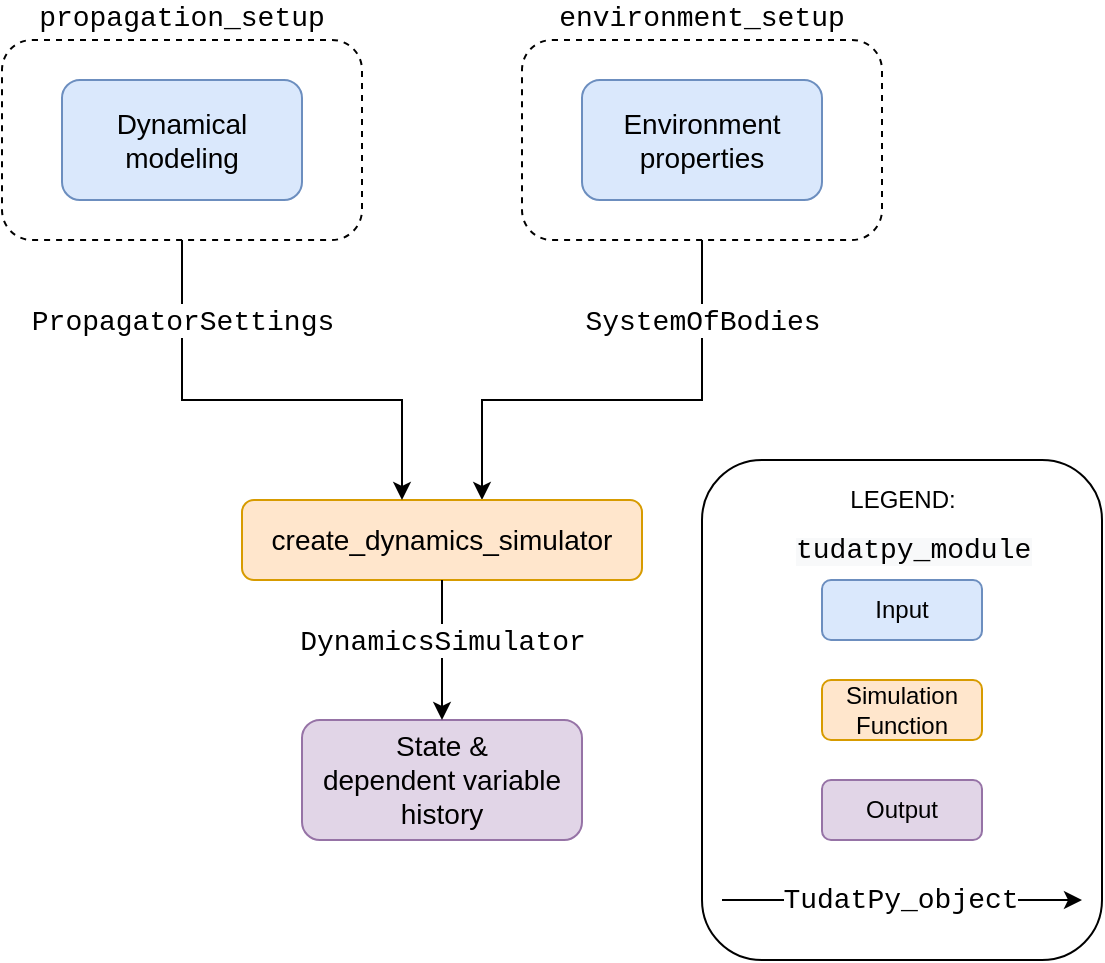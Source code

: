<mxfile version="20.5.3" type="device"><diagram id="aToEdywbOcdsvHlXWydX" name="Page-1"><mxGraphModel dx="658" dy="911" grid="1" gridSize="10" guides="1" tooltips="1" connect="1" arrows="1" fold="1" page="1" pageScale="1" pageWidth="1100" pageHeight="850" math="0" shadow="0"><root><mxCell id="0"/><mxCell id="1" parent="0"/><mxCell id="fg3os2HvMGCQi0eSSCYI-23" value="&lt;font style=&quot;font-size: 14px&quot; face=&quot;Courier New&quot;&gt;environment_setup&lt;/font&gt;" style="rounded=1;whiteSpace=wrap;html=1;dashed=1;labelPosition=center;verticalLabelPosition=top;align=center;verticalAlign=bottom;" parent="1" vertex="1"><mxGeometry x="740" y="260" width="180" height="100" as="geometry"/></mxCell><mxCell id="fg3os2HvMGCQi0eSSCYI-22" value="&lt;div&gt;&lt;font style=&quot;font-size: 14px&quot; face=&quot;Courier New&quot;&gt;propagation_setup&lt;/font&gt;&lt;/div&gt;" style="rounded=1;whiteSpace=wrap;html=1;dashed=1;labelPosition=center;verticalLabelPosition=top;align=center;verticalAlign=bottom;" parent="1" vertex="1"><mxGeometry x="480" y="260" width="180" height="100" as="geometry"/></mxCell><mxCell id="fg3os2HvMGCQi0eSSCYI-17" value="" style="rounded=1;whiteSpace=wrap;html=1;labelPosition=left;verticalLabelPosition=top;align=right;verticalAlign=bottom;" parent="1" vertex="1"><mxGeometry x="830" y="470" width="200" height="250" as="geometry"/></mxCell><mxCell id="fg3os2HvMGCQi0eSSCYI-5" style="edgeStyle=orthogonalEdgeStyle;rounded=0;orthogonalLoop=1;jettySize=auto;html=1;entryX=0.6;entryY=0;entryDx=0;entryDy=0;entryPerimeter=0;" parent="1" target="fg3os2HvMGCQi0eSSCYI-2" edge="1"><mxGeometry relative="1" as="geometry"><mxPoint x="830" y="360" as="sourcePoint"/><Array as="points"><mxPoint x="830" y="360"/><mxPoint x="830" y="440"/><mxPoint x="720" y="440"/></Array><mxPoint x="720" y="480" as="targetPoint"/></mxGeometry></mxCell><mxCell id="fg3os2HvMGCQi0eSSCYI-8" value="&lt;font face=&quot;Courier New&quot; style=&quot;font-size: 14px;&quot;&gt;SystemOfBodies&lt;/font&gt;" style="edgeLabel;html=1;align=center;verticalAlign=middle;resizable=0;points=[];labelBorderColor=none;fontSize=14;" parent="fg3os2HvMGCQi0eSSCYI-5" vertex="1" connectable="0"><mxGeometry x="-0.144" y="1" relative="1" as="geometry"><mxPoint x="22" y="-41" as="offset"/></mxGeometry></mxCell><mxCell id="fg3os2HvMGCQi0eSSCYI-1" value="&lt;font style=&quot;font-size: 14px&quot;&gt;Environment&lt;br&gt;properties&lt;/font&gt;" style="rounded=1;whiteSpace=wrap;html=1;fillColor=#dae8fc;strokeColor=#6c8ebf;" parent="1" vertex="1"><mxGeometry x="770" y="280" width="120" height="60" as="geometry"/></mxCell><mxCell id="fg3os2HvMGCQi0eSSCYI-2" value="&lt;div&gt;&lt;font style=&quot;font-size: 14px;&quot;&gt;create&lt;/font&gt;&lt;font style=&quot;font-size: 14px;&quot;&gt;_dynamics_simulator&lt;/font&gt;&lt;/div&gt;" style="rounded=1;whiteSpace=wrap;html=1;fillColor=#ffe6cc;strokeColor=#d79b00;" parent="1" vertex="1"><mxGeometry x="600" y="490" width="200" height="40" as="geometry"/></mxCell><mxCell id="fg3os2HvMGCQi0eSSCYI-6" style="edgeStyle=orthogonalEdgeStyle;rounded=0;orthogonalLoop=1;jettySize=auto;html=1;exitX=0.5;exitY=1;exitDx=0;exitDy=0;" parent="1" source="fg3os2HvMGCQi0eSSCYI-22" target="fg3os2HvMGCQi0eSSCYI-2" edge="1"><mxGeometry relative="1" as="geometry"><mxPoint x="460" y="510" as="sourcePoint"/><Array as="points"><mxPoint x="570" y="440"/><mxPoint x="680" y="440"/></Array></mxGeometry></mxCell><mxCell id="fg3os2HvMGCQi0eSSCYI-9" value="&lt;font face=&quot;Courier New&quot; style=&quot;font-size: 14px;&quot;&gt;PropagatorSettings&lt;/font&gt;" style="edgeLabel;html=1;align=center;verticalAlign=middle;resizable=0;points=[];fontSize=14;" parent="fg3os2HvMGCQi0eSSCYI-6" vertex="1" connectable="0"><mxGeometry x="0.314" y="-1" relative="1" as="geometry"><mxPoint x="-78" y="-41" as="offset"/></mxGeometry></mxCell><mxCell id="fg3os2HvMGCQi0eSSCYI-4" value="&lt;font style=&quot;font-size: 14px&quot;&gt;Dynamical&lt;br&gt;modeling&lt;/font&gt;" style="rounded=1;whiteSpace=wrap;html=1;fillColor=#dae8fc;strokeColor=#6c8ebf;" parent="1" vertex="1"><mxGeometry x="510" y="280" width="120" height="60" as="geometry"/></mxCell><mxCell id="fg3os2HvMGCQi0eSSCYI-12" value="&lt;font style=&quot;font-size: 14px&quot;&gt;State &amp;amp;&lt;br&gt;dependent variable&lt;br&gt;history&lt;br&gt;&lt;/font&gt;" style="rounded=1;whiteSpace=wrap;html=1;fillColor=#e1d5e7;strokeColor=#9673a6;" parent="1" vertex="1"><mxGeometry x="630" y="600" width="140" height="60" as="geometry"/></mxCell><mxCell id="fg3os2HvMGCQi0eSSCYI-16" value="Input" style="rounded=1;whiteSpace=wrap;html=1;fillColor=#dae8fc;strokeColor=#6c8ebf;" parent="1" vertex="1"><mxGeometry x="890" y="530" width="80" height="30" as="geometry"/></mxCell><mxCell id="fg3os2HvMGCQi0eSSCYI-18" value="LEGEND:" style="text;html=1;align=center;verticalAlign=middle;resizable=0;points=[];autosize=1;strokeColor=none;fillColor=none;" parent="1" vertex="1"><mxGeometry x="895" y="480" width="70" height="20" as="geometry"/></mxCell><mxCell id="fg3os2HvMGCQi0eSSCYI-20" value="Output" style="rounded=1;whiteSpace=wrap;html=1;fillColor=#e1d5e7;strokeColor=#9673a6;" parent="1" vertex="1"><mxGeometry x="890" y="630" width="80" height="30" as="geometry"/></mxCell><mxCell id="fg3os2HvMGCQi0eSSCYI-21" value="Simulation Function" style="rounded=1;whiteSpace=wrap;html=1;fillColor=#ffe6cc;strokeColor=#d79b00;" parent="1" vertex="1"><mxGeometry x="890" y="580" width="80" height="30" as="geometry"/></mxCell><mxCell id="5Y4KQQmchj4LhHJbilWB-5" value="&lt;font face=&quot;Courier New&quot; style=&quot;font-size: 14px&quot;&gt;TudatPy_object&lt;/font&gt;" style="edgeStyle=orthogonalEdgeStyle;rounded=0;orthogonalLoop=1;jettySize=auto;html=1;" parent="1" edge="1"><mxGeometry relative="1" as="geometry"><mxPoint x="840" y="690" as="sourcePoint"/><mxPoint x="1020" y="690" as="targetPoint"/><mxPoint x="-1" as="offset"/></mxGeometry></mxCell><mxCell id="5Y4KQQmchj4LhHJbilWB-7" value="&lt;span style=&quot;color: rgb(0 , 0 , 0) ; font-family: &amp;#34;courier new&amp;#34; ; font-style: normal ; font-weight: normal ; letter-spacing: normal ; text-align: center ; text-indent: 0px ; text-transform: none ; word-spacing: 0px ; background-color: rgb(248 , 249 , 250) ; text-decoration: none ; display: inline ; float: none&quot;&gt;&lt;font style=&quot;font-size: 14px&quot;&gt;tudatpy_module&lt;/font&gt;&lt;/span&gt;" style="text;whiteSpace=wrap;html=1;fontFamily=Courier New;" parent="1" vertex="1"><mxGeometry x="875" y="500" width="110" height="30" as="geometry"/></mxCell><mxCell id="8pmg1q1zrw1WcS4cAu11-1" style="edgeStyle=orthogonalEdgeStyle;rounded=0;orthogonalLoop=1;jettySize=auto;html=1;exitX=0.5;exitY=1;exitDx=0;exitDy=0;entryX=0.5;entryY=0;entryDx=0;entryDy=0;" edge="1" parent="1" source="fg3os2HvMGCQi0eSSCYI-2" target="fg3os2HvMGCQi0eSSCYI-12"><mxGeometry relative="1" as="geometry"><mxPoint x="540" y="500" as="sourcePoint"/><Array as="points"><mxPoint x="700" y="580"/><mxPoint x="700" y="580"/></Array><mxPoint x="700" y="600" as="targetPoint"/></mxGeometry></mxCell><mxCell id="8pmg1q1zrw1WcS4cAu11-2" value="&lt;font face=&quot;Courier New&quot;&gt;DynamicsSimulator&lt;/font&gt;" style="edgeLabel;html=1;align=center;verticalAlign=middle;resizable=0;points=[];fontSize=14;" vertex="1" connectable="0" parent="8pmg1q1zrw1WcS4cAu11-1"><mxGeometry x="0.314" y="-1" relative="1" as="geometry"><mxPoint x="1" y="-16" as="offset"/></mxGeometry></mxCell></root></mxGraphModel></diagram></mxfile>